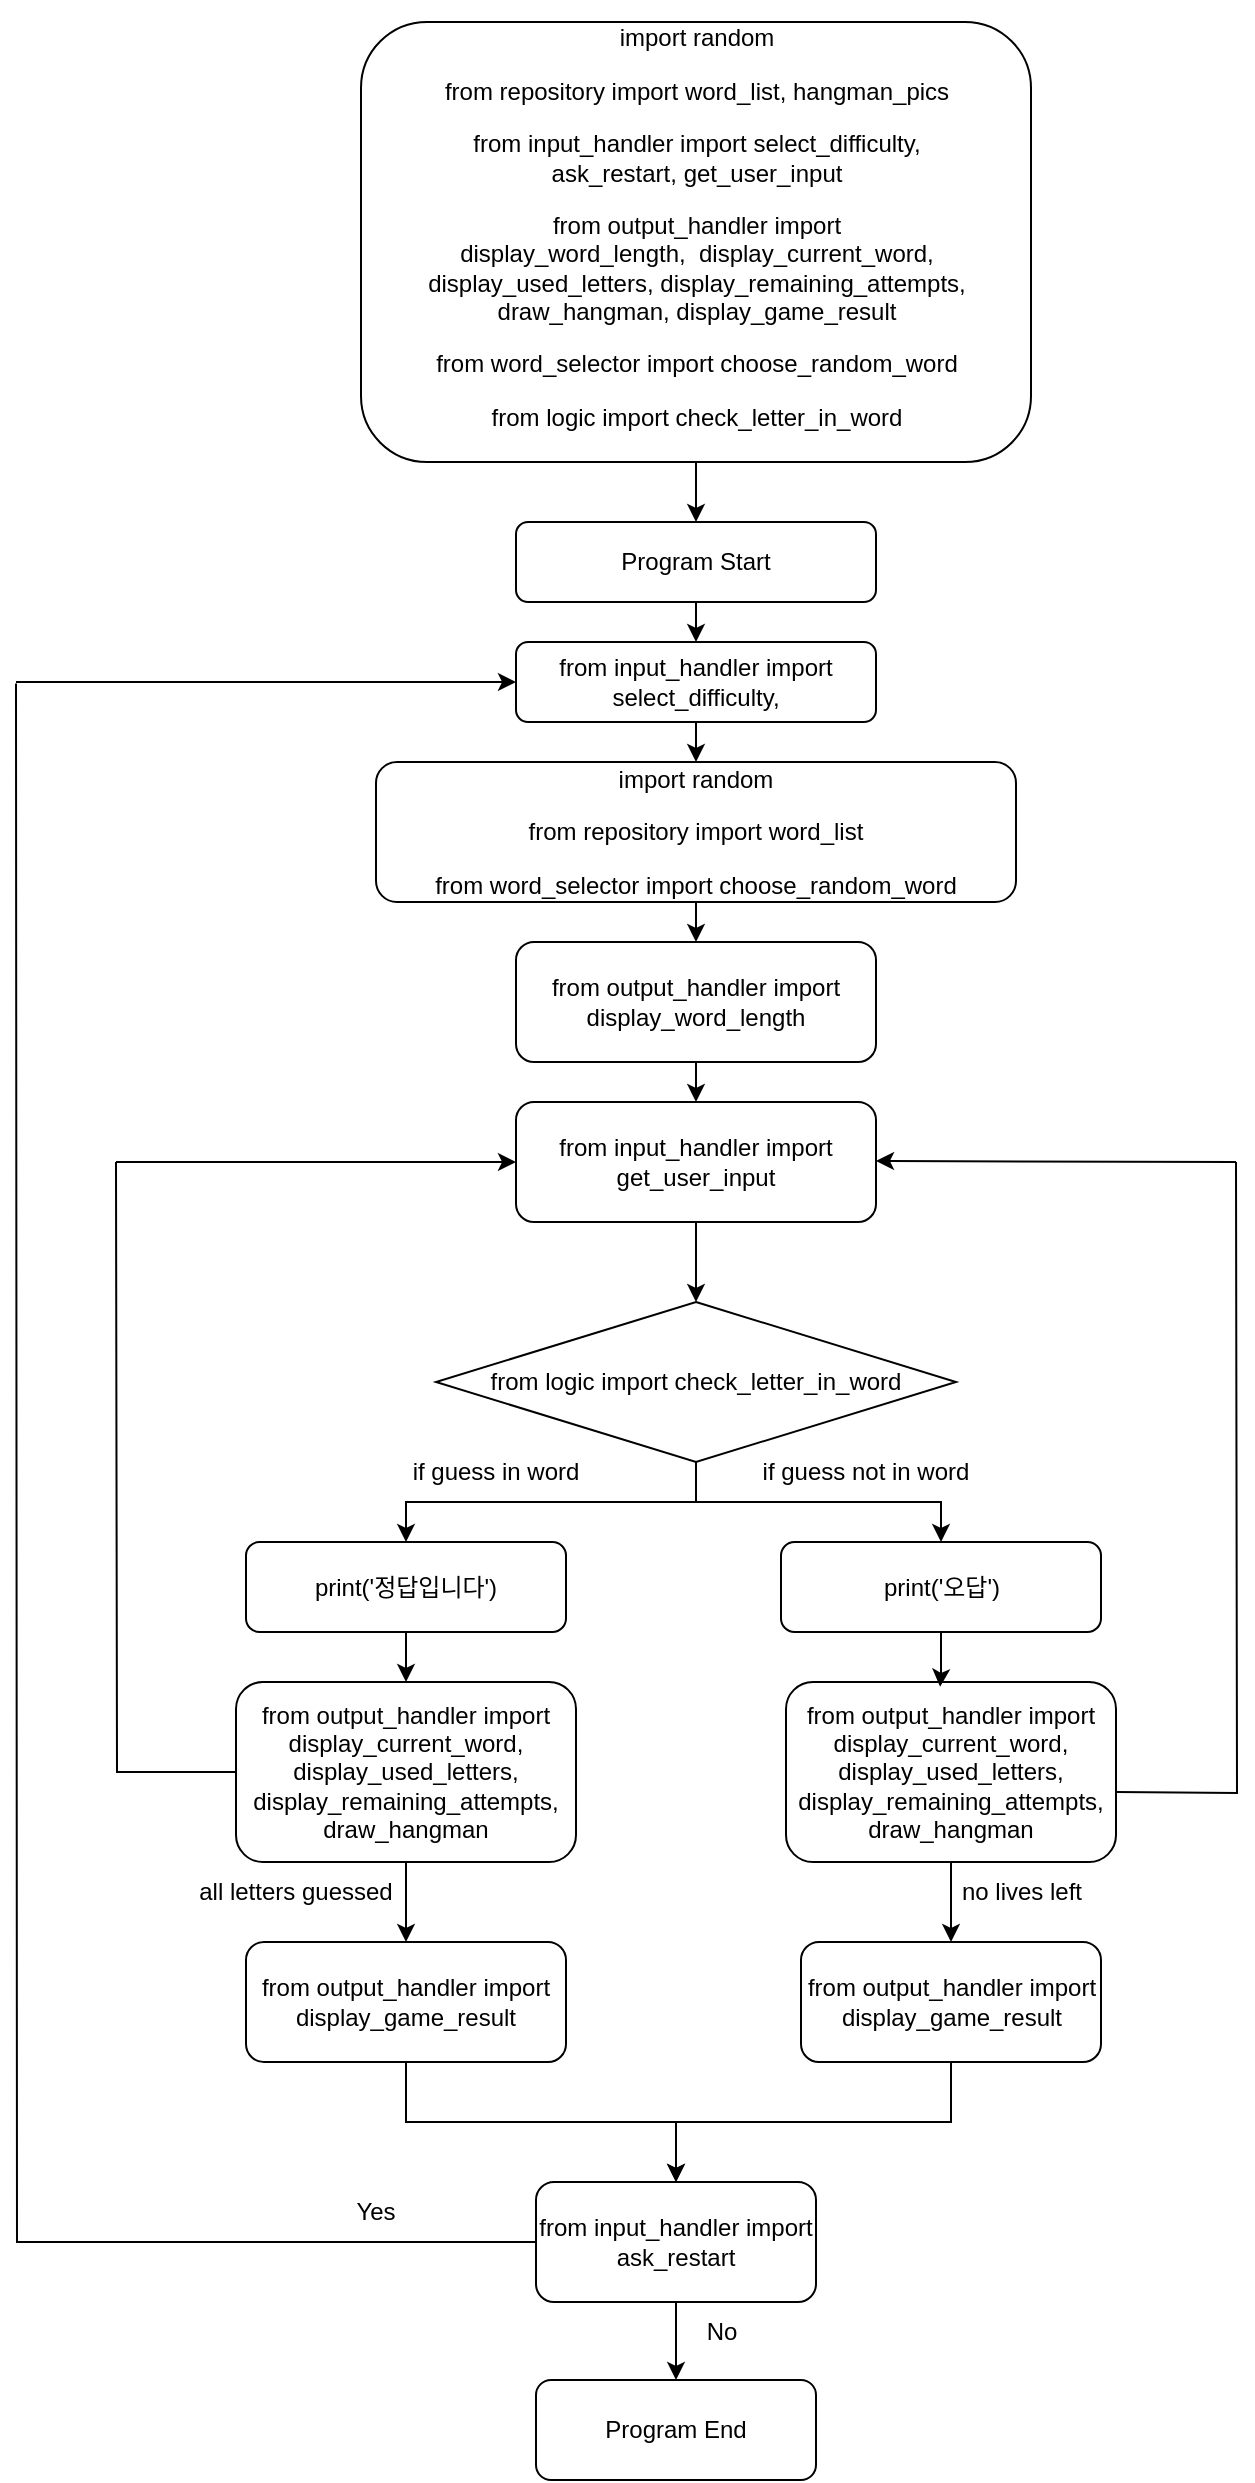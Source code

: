 <mxfile version="26.2.12">
  <diagram id="C5RBs43oDa-KdzZeNtuy" name="Page-1">
    <mxGraphModel dx="1228" dy="1840" grid="1" gridSize="10" guides="1" tooltips="1" connect="1" arrows="1" fold="1" page="1" pageScale="1" pageWidth="827" pageHeight="1169" math="0" shadow="0">
      <root>
        <mxCell id="WIyWlLk6GJQsqaUBKTNV-0" />
        <mxCell id="WIyWlLk6GJQsqaUBKTNV-1" parent="WIyWlLk6GJQsqaUBKTNV-0" />
        <mxCell id="WIyWlLk6GJQsqaUBKTNV-3" value="Program Start" style="rounded=1;whiteSpace=wrap;html=1;fontSize=12;glass=0;strokeWidth=1;shadow=0;" parent="WIyWlLk6GJQsqaUBKTNV-1" vertex="1">
          <mxGeometry x="320" y="-880" width="180" height="40" as="geometry" />
        </mxCell>
        <mxCell id="RO9ODpS9-WWAnATWXnm_-9" style="edgeStyle=orthogonalEdgeStyle;rounded=0;orthogonalLoop=1;jettySize=auto;html=1;exitX=0.5;exitY=1;exitDx=0;exitDy=0;entryX=0.5;entryY=0;entryDx=0;entryDy=0;" parent="WIyWlLk6GJQsqaUBKTNV-1" source="WIyWlLk6GJQsqaUBKTNV-7" target="WIyWlLk6GJQsqaUBKTNV-12" edge="1">
          <mxGeometry relative="1" as="geometry" />
        </mxCell>
        <mxCell id="WIyWlLk6GJQsqaUBKTNV-7" value="from input_handler import select_difficulty," style="rounded=1;whiteSpace=wrap;html=1;fontSize=12;glass=0;strokeWidth=1;shadow=0;" parent="WIyWlLk6GJQsqaUBKTNV-1" vertex="1">
          <mxGeometry x="320" y="-820" width="180" height="40" as="geometry" />
        </mxCell>
        <mxCell id="BJBQlZ8-P0HWBEz6JG5q-10" style="edgeStyle=orthogonalEdgeStyle;rounded=0;orthogonalLoop=1;jettySize=auto;html=1;exitX=0.5;exitY=1;exitDx=0;exitDy=0;entryX=0.5;entryY=0;entryDx=0;entryDy=0;" edge="1" parent="WIyWlLk6GJQsqaUBKTNV-1" source="WIyWlLk6GJQsqaUBKTNV-12" target="BJBQlZ8-P0HWBEz6JG5q-8">
          <mxGeometry relative="1" as="geometry" />
        </mxCell>
        <mxCell id="WIyWlLk6GJQsqaUBKTNV-12" value="&lt;p&gt;import random&lt;/p&gt;&lt;p&gt;from repository import word_list&lt;/p&gt;&lt;p&gt;from word_selector import choose_random_word&lt;/p&gt;" style="rounded=1;whiteSpace=wrap;html=1;fontSize=12;glass=0;strokeWidth=1;shadow=0;" parent="WIyWlLk6GJQsqaUBKTNV-1" vertex="1">
          <mxGeometry x="250" y="-760" width="320" height="70" as="geometry" />
        </mxCell>
        <mxCell id="RO9ODpS9-WWAnATWXnm_-6" value="" style="endArrow=classic;html=1;rounded=0;exitX=0.5;exitY=1;exitDx=0;exitDy=0;entryX=0.5;entryY=0;entryDx=0;entryDy=0;" parent="WIyWlLk6GJQsqaUBKTNV-1" source="WIyWlLk6GJQsqaUBKTNV-3" target="WIyWlLk6GJQsqaUBKTNV-7" edge="1">
          <mxGeometry width="50" height="50" relative="1" as="geometry">
            <mxPoint x="384" y="-790" as="sourcePoint" />
            <mxPoint x="434" y="-840" as="targetPoint" />
          </mxGeometry>
        </mxCell>
        <mxCell id="RO9ODpS9-WWAnATWXnm_-39" style="edgeStyle=orthogonalEdgeStyle;rounded=0;orthogonalLoop=1;jettySize=auto;html=1;exitX=0.5;exitY=1;exitDx=0;exitDy=0;" parent="WIyWlLk6GJQsqaUBKTNV-1" source="RO9ODpS9-WWAnATWXnm_-12" target="RO9ODpS9-WWAnATWXnm_-37" edge="1">
          <mxGeometry relative="1" as="geometry" />
        </mxCell>
        <mxCell id="RO9ODpS9-WWAnATWXnm_-12" value="from input_handler import get_user_input" style="rounded=1;whiteSpace=wrap;html=1;" parent="WIyWlLk6GJQsqaUBKTNV-1" vertex="1">
          <mxGeometry x="320" y="-590" width="180" height="60" as="geometry" />
        </mxCell>
        <mxCell id="BJBQlZ8-P0HWBEz6JG5q-18" style="edgeStyle=orthogonalEdgeStyle;rounded=0;orthogonalLoop=1;jettySize=auto;html=1;entryX=0.5;entryY=0;entryDx=0;entryDy=0;" edge="1" parent="WIyWlLk6GJQsqaUBKTNV-1" source="RO9ODpS9-WWAnATWXnm_-15" target="RO9ODpS9-WWAnATWXnm_-59">
          <mxGeometry relative="1" as="geometry" />
        </mxCell>
        <mxCell id="BJBQlZ8-P0HWBEz6JG5q-28" style="edgeStyle=orthogonalEdgeStyle;rounded=0;orthogonalLoop=1;jettySize=auto;html=1;endArrow=none;startFill=0;" edge="1" parent="WIyWlLk6GJQsqaUBKTNV-1" source="RO9ODpS9-WWAnATWXnm_-15">
          <mxGeometry relative="1" as="geometry">
            <mxPoint x="120" y="-560" as="targetPoint" />
          </mxGeometry>
        </mxCell>
        <mxCell id="RO9ODpS9-WWAnATWXnm_-15" value="from output_handler import display_current_word, display_used_letters, display_remaining_attempts, draw_hangman" style="rounded=1;whiteSpace=wrap;html=1;" parent="WIyWlLk6GJQsqaUBKTNV-1" vertex="1">
          <mxGeometry x="180" y="-300" width="170" height="90" as="geometry" />
        </mxCell>
        <mxCell id="BJBQlZ8-P0HWBEz6JG5q-19" style="edgeStyle=orthogonalEdgeStyle;rounded=0;orthogonalLoop=1;jettySize=auto;html=1;" edge="1" parent="WIyWlLk6GJQsqaUBKTNV-1" source="RO9ODpS9-WWAnATWXnm_-24" target="RO9ODpS9-WWAnATWXnm_-60">
          <mxGeometry relative="1" as="geometry" />
        </mxCell>
        <mxCell id="RO9ODpS9-WWAnATWXnm_-24" value="from output_handler import display_current_word, display_used_letters, display_remaining_attempts, draw_hangman" style="rounded=1;whiteSpace=wrap;html=1;" parent="WIyWlLk6GJQsqaUBKTNV-1" vertex="1">
          <mxGeometry x="455" y="-300" width="165" height="90" as="geometry" />
        </mxCell>
        <mxCell id="BJBQlZ8-P0HWBEz6JG5q-14" style="edgeStyle=orthogonalEdgeStyle;rounded=0;orthogonalLoop=1;jettySize=auto;html=1;" edge="1" parent="WIyWlLk6GJQsqaUBKTNV-1" source="RO9ODpS9-WWAnATWXnm_-37" target="BJBQlZ8-P0HWBEz6JG5q-12">
          <mxGeometry relative="1" as="geometry" />
        </mxCell>
        <mxCell id="BJBQlZ8-P0HWBEz6JG5q-15" style="edgeStyle=orthogonalEdgeStyle;rounded=0;orthogonalLoop=1;jettySize=auto;html=1;" edge="1" parent="WIyWlLk6GJQsqaUBKTNV-1" source="RO9ODpS9-WWAnATWXnm_-37" target="BJBQlZ8-P0HWBEz6JG5q-13">
          <mxGeometry relative="1" as="geometry" />
        </mxCell>
        <mxCell id="RO9ODpS9-WWAnATWXnm_-37" value="from logic import check_letter_in_word" style="rhombus;whiteSpace=wrap;html=1;" parent="WIyWlLk6GJQsqaUBKTNV-1" vertex="1">
          <mxGeometry x="280" y="-490" width="260" height="80" as="geometry" />
        </mxCell>
        <mxCell id="BJBQlZ8-P0HWBEz6JG5q-25" style="edgeStyle=orthogonalEdgeStyle;rounded=0;orthogonalLoop=1;jettySize=auto;html=1;entryX=0.5;entryY=0;entryDx=0;entryDy=0;" edge="1" parent="WIyWlLk6GJQsqaUBKTNV-1" source="RO9ODpS9-WWAnATWXnm_-59" target="RO9ODpS9-WWAnATWXnm_-67">
          <mxGeometry relative="1" as="geometry" />
        </mxCell>
        <mxCell id="RO9ODpS9-WWAnATWXnm_-59" value="from output_handler import&lt;div&gt;display_game_result&lt;/div&gt;" style="rounded=1;whiteSpace=wrap;html=1;" parent="WIyWlLk6GJQsqaUBKTNV-1" vertex="1">
          <mxGeometry x="185" y="-170" width="160" height="60" as="geometry" />
        </mxCell>
        <mxCell id="BJBQlZ8-P0HWBEz6JG5q-24" style="edgeStyle=orthogonalEdgeStyle;rounded=0;orthogonalLoop=1;jettySize=auto;html=1;" edge="1" parent="WIyWlLk6GJQsqaUBKTNV-1" source="RO9ODpS9-WWAnATWXnm_-60" target="RO9ODpS9-WWAnATWXnm_-67">
          <mxGeometry relative="1" as="geometry" />
        </mxCell>
        <mxCell id="RO9ODpS9-WWAnATWXnm_-60" value="from output_handler import&lt;div&gt;display_game_result&lt;/div&gt;" style="rounded=1;whiteSpace=wrap;html=1;" parent="WIyWlLk6GJQsqaUBKTNV-1" vertex="1">
          <mxGeometry x="462.5" y="-170" width="150" height="60" as="geometry" />
        </mxCell>
        <mxCell id="BJBQlZ8-P0HWBEz6JG5q-27" style="edgeStyle=orthogonalEdgeStyle;rounded=0;orthogonalLoop=1;jettySize=auto;html=1;entryX=0.5;entryY=0;entryDx=0;entryDy=0;" edge="1" parent="WIyWlLk6GJQsqaUBKTNV-1" source="RO9ODpS9-WWAnATWXnm_-67" target="8IlIwi8LDBFW8jcf1XwE-0">
          <mxGeometry relative="1" as="geometry" />
        </mxCell>
        <mxCell id="BJBQlZ8-P0HWBEz6JG5q-33" style="edgeStyle=orthogonalEdgeStyle;rounded=0;orthogonalLoop=1;jettySize=auto;html=1;endArrow=none;startFill=0;" edge="1" parent="WIyWlLk6GJQsqaUBKTNV-1" source="RO9ODpS9-WWAnATWXnm_-67">
          <mxGeometry relative="1" as="geometry">
            <mxPoint x="70" y="-799.2" as="targetPoint" />
          </mxGeometry>
        </mxCell>
        <mxCell id="RO9ODpS9-WWAnATWXnm_-67" value="from input_handler import&lt;div&gt;ask_restart&lt;/div&gt;" style="rounded=1;whiteSpace=wrap;html=1;" parent="WIyWlLk6GJQsqaUBKTNV-1" vertex="1">
          <mxGeometry x="330" y="-50" width="140" height="60" as="geometry" />
        </mxCell>
        <mxCell id="8IlIwi8LDBFW8jcf1XwE-0" value="Program End" style="rounded=1;whiteSpace=wrap;html=1;" parent="WIyWlLk6GJQsqaUBKTNV-1" vertex="1">
          <mxGeometry x="330" y="49" width="140" height="50" as="geometry" />
        </mxCell>
        <mxCell id="BJBQlZ8-P0HWBEz6JG5q-1" style="edgeStyle=orthogonalEdgeStyle;rounded=0;orthogonalLoop=1;jettySize=auto;html=1;entryX=0.5;entryY=0;entryDx=0;entryDy=0;" edge="1" parent="WIyWlLk6GJQsqaUBKTNV-1" source="BJBQlZ8-P0HWBEz6JG5q-0" target="WIyWlLk6GJQsqaUBKTNV-3">
          <mxGeometry relative="1" as="geometry" />
        </mxCell>
        <mxCell id="BJBQlZ8-P0HWBEz6JG5q-0" value="&lt;p&gt;import random&lt;/p&gt;&lt;p&gt;from repository import word_list, hangman_pics&lt;/p&gt;&lt;p&gt;from input_handler import select_difficulty, ask_restart,&amp;nbsp;&lt;span style=&quot;background-color: transparent; color: light-dark(rgb(0, 0, 0), rgb(255, 255, 255));&quot;&gt;get_user_input&lt;/span&gt;&lt;/p&gt;&lt;p&gt;from output_handler import display_word_length,&amp;nbsp;&amp;nbsp;display_current_word, display_used_letters, display_remaining_attempts, draw_hangman, display_game_result&lt;br&gt;&lt;/p&gt;&lt;p&gt;from word_selector import choose_random_word&lt;/p&gt;&lt;p&gt;from logic import check_letter_in_word&lt;/p&gt;&lt;div&gt;&lt;br&gt;&lt;/div&gt;" style="rounded=1;whiteSpace=wrap;html=1;" vertex="1" parent="WIyWlLk6GJQsqaUBKTNV-1">
          <mxGeometry x="242.5" y="-1130" width="335" height="220" as="geometry" />
        </mxCell>
        <mxCell id="BJBQlZ8-P0HWBEz6JG5q-9" style="edgeStyle=orthogonalEdgeStyle;rounded=0;orthogonalLoop=1;jettySize=auto;html=1;exitX=0.5;exitY=1;exitDx=0;exitDy=0;entryX=0.5;entryY=0;entryDx=0;entryDy=0;" edge="1" parent="WIyWlLk6GJQsqaUBKTNV-1" source="BJBQlZ8-P0HWBEz6JG5q-8" target="RO9ODpS9-WWAnATWXnm_-12">
          <mxGeometry relative="1" as="geometry" />
        </mxCell>
        <mxCell id="BJBQlZ8-P0HWBEz6JG5q-8" value="from output_handler import display_word_length" style="rounded=1;whiteSpace=wrap;html=1;" vertex="1" parent="WIyWlLk6GJQsqaUBKTNV-1">
          <mxGeometry x="320" y="-670" width="180" height="60" as="geometry" />
        </mxCell>
        <mxCell id="BJBQlZ8-P0HWBEz6JG5q-16" style="edgeStyle=orthogonalEdgeStyle;rounded=0;orthogonalLoop=1;jettySize=auto;html=1;entryX=0.5;entryY=0;entryDx=0;entryDy=0;" edge="1" parent="WIyWlLk6GJQsqaUBKTNV-1" source="BJBQlZ8-P0HWBEz6JG5q-12" target="RO9ODpS9-WWAnATWXnm_-15">
          <mxGeometry relative="1" as="geometry" />
        </mxCell>
        <mxCell id="BJBQlZ8-P0HWBEz6JG5q-12" value="print(&#39;정답입니다&#39;)" style="rounded=1;whiteSpace=wrap;html=1;" vertex="1" parent="WIyWlLk6GJQsqaUBKTNV-1">
          <mxGeometry x="185" y="-370" width="160" height="45" as="geometry" />
        </mxCell>
        <mxCell id="BJBQlZ8-P0HWBEz6JG5q-13" value="print(&#39;오답&#39;)" style="rounded=1;whiteSpace=wrap;html=1;" vertex="1" parent="WIyWlLk6GJQsqaUBKTNV-1">
          <mxGeometry x="452.5" y="-370" width="160" height="45" as="geometry" />
        </mxCell>
        <mxCell id="BJBQlZ8-P0HWBEz6JG5q-17" style="edgeStyle=orthogonalEdgeStyle;rounded=0;orthogonalLoop=1;jettySize=auto;html=1;entryX=0.467;entryY=0.027;entryDx=0;entryDy=0;entryPerimeter=0;" edge="1" parent="WIyWlLk6GJQsqaUBKTNV-1" source="BJBQlZ8-P0HWBEz6JG5q-13" target="RO9ODpS9-WWAnATWXnm_-24">
          <mxGeometry relative="1" as="geometry" />
        </mxCell>
        <mxCell id="BJBQlZ8-P0HWBEz6JG5q-29" value="" style="endArrow=classic;html=1;rounded=0;entryX=0;entryY=0.5;entryDx=0;entryDy=0;" edge="1" parent="WIyWlLk6GJQsqaUBKTNV-1" target="RO9ODpS9-WWAnATWXnm_-12">
          <mxGeometry width="50" height="50" relative="1" as="geometry">
            <mxPoint x="120" y="-560" as="sourcePoint" />
            <mxPoint x="170" y="-610" as="targetPoint" />
          </mxGeometry>
        </mxCell>
        <mxCell id="BJBQlZ8-P0HWBEz6JG5q-31" style="edgeStyle=orthogonalEdgeStyle;rounded=0;orthogonalLoop=1;jettySize=auto;html=1;endArrow=none;startFill=0;" edge="1" parent="WIyWlLk6GJQsqaUBKTNV-1">
          <mxGeometry relative="1" as="geometry">
            <mxPoint x="680" y="-560" as="targetPoint" />
            <mxPoint x="620" y="-245" as="sourcePoint" />
          </mxGeometry>
        </mxCell>
        <mxCell id="BJBQlZ8-P0HWBEz6JG5q-32" value="" style="endArrow=classic;html=1;rounded=0;entryX=0;entryY=0.5;entryDx=0;entryDy=0;" edge="1" parent="WIyWlLk6GJQsqaUBKTNV-1">
          <mxGeometry width="50" height="50" relative="1" as="geometry">
            <mxPoint x="680" y="-560" as="sourcePoint" />
            <mxPoint x="500" y="-560.5" as="targetPoint" />
          </mxGeometry>
        </mxCell>
        <mxCell id="BJBQlZ8-P0HWBEz6JG5q-34" value="" style="endArrow=classic;html=1;rounded=0;entryX=0;entryY=0.5;entryDx=0;entryDy=0;" edge="1" parent="WIyWlLk6GJQsqaUBKTNV-1" target="WIyWlLk6GJQsqaUBKTNV-7">
          <mxGeometry width="50" height="50" relative="1" as="geometry">
            <mxPoint x="70" y="-800" as="sourcePoint" />
            <mxPoint x="120" y="-850" as="targetPoint" />
          </mxGeometry>
        </mxCell>
        <mxCell id="BJBQlZ8-P0HWBEz6JG5q-35" value="Yes" style="text;html=1;align=center;verticalAlign=middle;whiteSpace=wrap;rounded=0;" vertex="1" parent="WIyWlLk6GJQsqaUBKTNV-1">
          <mxGeometry x="220" y="-50" width="60" height="30" as="geometry" />
        </mxCell>
        <mxCell id="BJBQlZ8-P0HWBEz6JG5q-36" value="No" style="text;html=1;align=center;verticalAlign=middle;whiteSpace=wrap;rounded=0;" vertex="1" parent="WIyWlLk6GJQsqaUBKTNV-1">
          <mxGeometry x="392.5" y="10" width="60" height="30" as="geometry" />
        </mxCell>
        <mxCell id="BJBQlZ8-P0HWBEz6JG5q-38" value="if guess in word" style="text;html=1;align=center;verticalAlign=middle;whiteSpace=wrap;rounded=0;" vertex="1" parent="WIyWlLk6GJQsqaUBKTNV-1">
          <mxGeometry x="260" y="-420" width="100" height="30" as="geometry" />
        </mxCell>
        <mxCell id="BJBQlZ8-P0HWBEz6JG5q-39" value="if guess not in word" style="text;html=1;align=center;verticalAlign=middle;whiteSpace=wrap;rounded=0;" vertex="1" parent="WIyWlLk6GJQsqaUBKTNV-1">
          <mxGeometry x="430" y="-420" width="130" height="30" as="geometry" />
        </mxCell>
        <mxCell id="BJBQlZ8-P0HWBEz6JG5q-40" value="all letters guessed" style="text;html=1;align=center;verticalAlign=middle;whiteSpace=wrap;rounded=0;" vertex="1" parent="WIyWlLk6GJQsqaUBKTNV-1">
          <mxGeometry x="150" y="-210" width="120" height="30" as="geometry" />
        </mxCell>
        <mxCell id="BJBQlZ8-P0HWBEz6JG5q-41" value="no lives left" style="text;html=1;align=center;verticalAlign=middle;whiteSpace=wrap;rounded=0;" vertex="1" parent="WIyWlLk6GJQsqaUBKTNV-1">
          <mxGeometry x="532.5" y="-210" width="80" height="30" as="geometry" />
        </mxCell>
      </root>
    </mxGraphModel>
  </diagram>
</mxfile>
